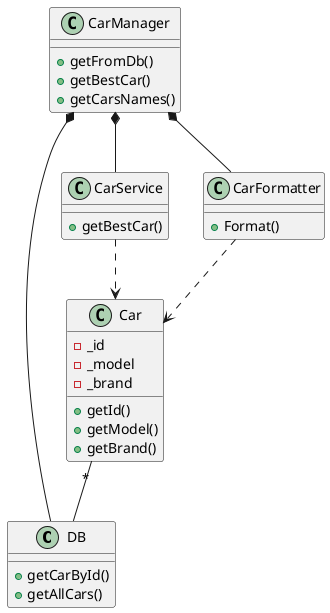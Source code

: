 @startuml

class DB {
 +getCarById()
 +getAllCars()
}

class Car {
 -_id
 -_model
 -_brand
 +getId()
 +getModel()
 +getBrand()

}

class CarService {
 +getBestCar()
}


class CarFormatter {
    +Format()
}

class CarManager {
 +getFromDb()
 +getBestCar()
 +getCarsNames()
}

CarManager *-- DB
CarManager *-- CarService
CarManager *-- CarFormatter
Car "*" -- DB
CarService ..> Car
CarFormatter ..> Car

@enduml